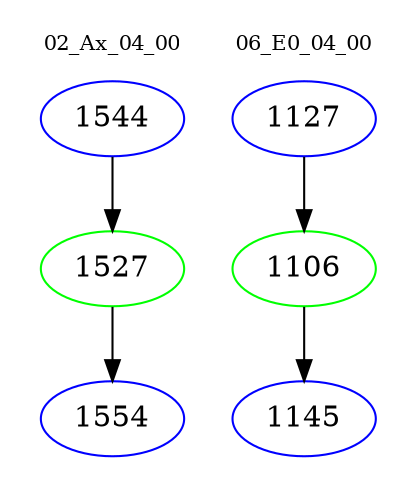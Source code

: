 digraph{
subgraph cluster_0 {
color = white
label = "02_Ax_04_00";
fontsize=10;
T0_1544 [label="1544", color="blue"]
T0_1544 -> T0_1527 [color="black"]
T0_1527 [label="1527", color="green"]
T0_1527 -> T0_1554 [color="black"]
T0_1554 [label="1554", color="blue"]
}
subgraph cluster_1 {
color = white
label = "06_E0_04_00";
fontsize=10;
T1_1127 [label="1127", color="blue"]
T1_1127 -> T1_1106 [color="black"]
T1_1106 [label="1106", color="green"]
T1_1106 -> T1_1145 [color="black"]
T1_1145 [label="1145", color="blue"]
}
}
